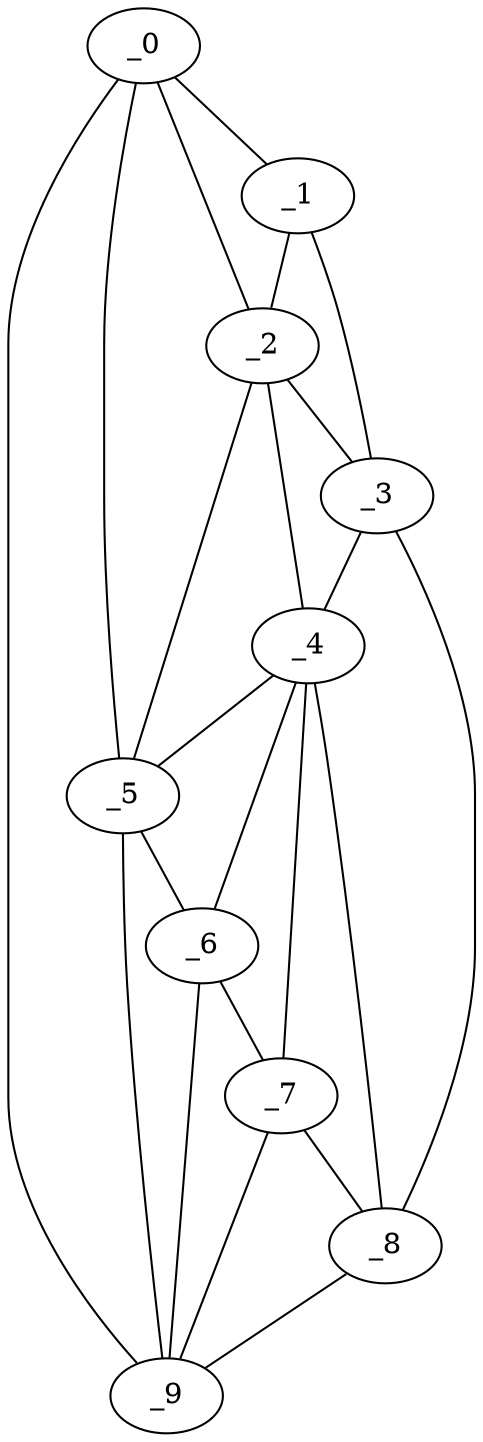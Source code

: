 graph "obj86__120.gxl" {
	_0	 [x=31,
		y=15];
	_1	 [x=57,
		y=67];
	_0 -- _1	 [valence=1];
	_2	 [x=59,
		y=56];
	_0 -- _2	 [valence=1];
	_5	 [x=77,
		y=22];
	_0 -- _5	 [valence=1];
	_9	 [x=104,
		y=12];
	_0 -- _9	 [valence=1];
	_1 -- _2	 [valence=2];
	_3	 [x=67,
		y=69];
	_1 -- _3	 [valence=1];
	_2 -- _3	 [valence=2];
	_4	 [x=72,
		y=51];
	_2 -- _4	 [valence=2];
	_2 -- _5	 [valence=2];
	_3 -- _4	 [valence=2];
	_8	 [x=102,
		y=64];
	_3 -- _8	 [valence=1];
	_4 -- _5	 [valence=2];
	_6	 [x=92,
		y=40];
	_4 -- _6	 [valence=2];
	_7	 [x=100,
		y=49];
	_4 -- _7	 [valence=2];
	_4 -- _8	 [valence=2];
	_5 -- _6	 [valence=2];
	_5 -- _9	 [valence=2];
	_6 -- _7	 [valence=1];
	_6 -- _9	 [valence=1];
	_7 -- _8	 [valence=1];
	_7 -- _9	 [valence=2];
	_8 -- _9	 [valence=1];
}
